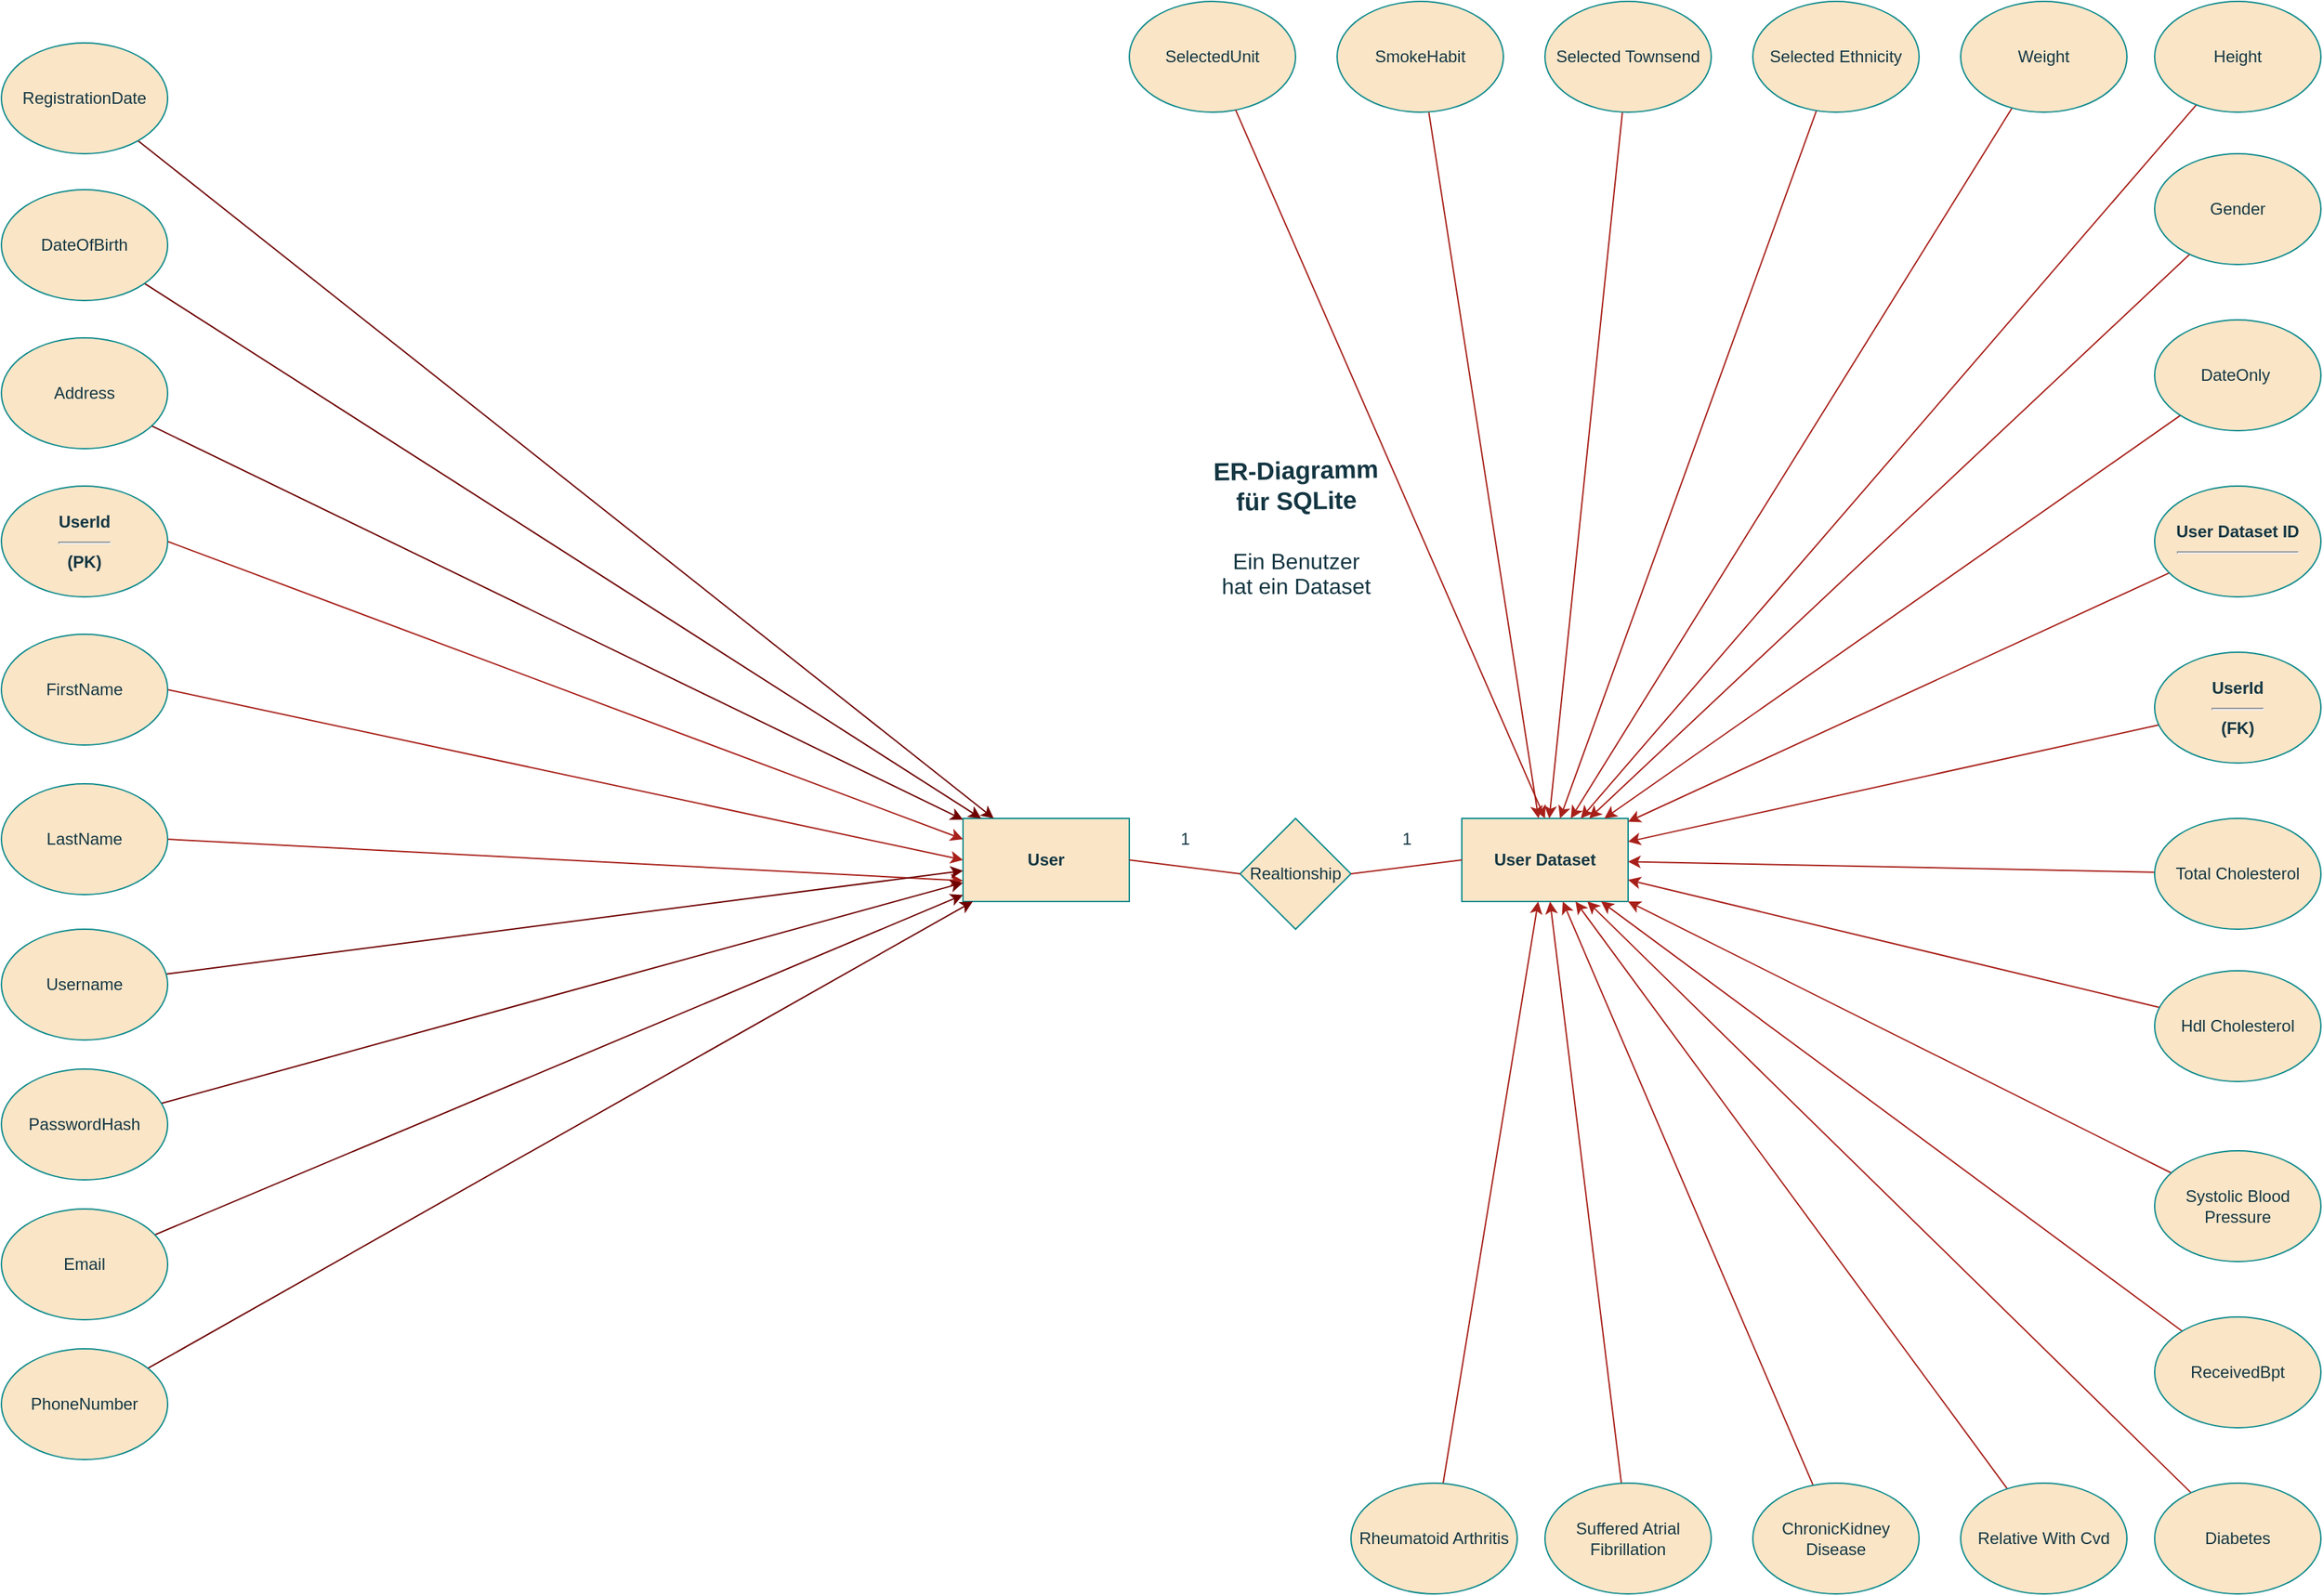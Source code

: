 <mxfile version="24.9.1">
  <diagram name="Seite-1" id="MP-LLtCLatFORLgfSGGj">
    <mxGraphModel dx="3023" dy="1666" grid="0" gridSize="10" guides="1" tooltips="1" connect="1" arrows="1" fold="1" page="0" pageScale="1" pageWidth="827" pageHeight="1169" math="0" shadow="0">
      <root>
        <mxCell id="0" />
        <mxCell id="1" parent="0" />
        <mxCell id="mO9bzSYjmiyLwqUYZwDD-32" value="&lt;b&gt;User&lt;/b&gt;" style="rounded=0;whiteSpace=wrap;html=1;labelBackgroundColor=none;fillColor=#FAE5C7;strokeColor=#0F8B8D;fontColor=#143642;" parent="1" vertex="1">
          <mxGeometry x="200" y="400" width="120" height="60" as="geometry" />
        </mxCell>
        <mxCell id="mO9bzSYjmiyLwqUYZwDD-33" style="rounded=0;orthogonalLoop=1;jettySize=auto;html=1;exitX=1;exitY=0.5;exitDx=0;exitDy=0;entryX=0;entryY=0.5;entryDx=0;entryDy=0;labelBackgroundColor=none;strokeColor=#A8201A;fontColor=default;" parent="1" source="mO9bzSYjmiyLwqUYZwDD-34" target="mO9bzSYjmiyLwqUYZwDD-32" edge="1">
          <mxGeometry relative="1" as="geometry" />
        </mxCell>
        <mxCell id="mO9bzSYjmiyLwqUYZwDD-34" value="FirstName" style="ellipse;whiteSpace=wrap;html=1;labelBackgroundColor=none;fillColor=#FAE5C7;strokeColor=#0F8B8D;fontColor=#143642;" parent="1" vertex="1">
          <mxGeometry x="-494" y="267" width="120" height="80" as="geometry" />
        </mxCell>
        <mxCell id="mO9bzSYjmiyLwqUYZwDD-35" value="Realtionship" style="rhombus;whiteSpace=wrap;html=1;labelBackgroundColor=none;fillColor=#FAE5C7;strokeColor=#0F8B8D;fontColor=#143642;" parent="1" vertex="1">
          <mxGeometry x="400" y="400" width="80" height="80" as="geometry" />
        </mxCell>
        <mxCell id="mO9bzSYjmiyLwqUYZwDD-36" value="&lt;b&gt;User Dataset&lt;/b&gt;" style="rounded=0;whiteSpace=wrap;html=1;labelBackgroundColor=none;fillColor=#FAE5C7;strokeColor=#0F8B8D;fontColor=#143642;" parent="1" vertex="1">
          <mxGeometry x="560" y="400" width="120" height="60" as="geometry" />
        </mxCell>
        <mxCell id="mO9bzSYjmiyLwqUYZwDD-37" value="" style="endArrow=none;html=1;rounded=0;exitX=1;exitY=0.5;exitDx=0;exitDy=0;entryX=0;entryY=0.5;entryDx=0;entryDy=0;labelBackgroundColor=none;strokeColor=#A8201A;fontColor=default;" parent="1" source="mO9bzSYjmiyLwqUYZwDD-32" target="mO9bzSYjmiyLwqUYZwDD-35" edge="1">
          <mxGeometry width="50" height="50" relative="1" as="geometry">
            <mxPoint x="360" y="360" as="sourcePoint" />
            <mxPoint x="410" y="310" as="targetPoint" />
          </mxGeometry>
        </mxCell>
        <mxCell id="mO9bzSYjmiyLwqUYZwDD-38" value="" style="endArrow=none;html=1;rounded=0;exitX=1;exitY=0.5;exitDx=0;exitDy=0;entryX=0;entryY=0.5;entryDx=0;entryDy=0;labelBackgroundColor=none;strokeColor=#A8201A;fontColor=default;" parent="1" source="mO9bzSYjmiyLwqUYZwDD-35" target="mO9bzSYjmiyLwqUYZwDD-36" edge="1">
          <mxGeometry width="50" height="50" relative="1" as="geometry">
            <mxPoint x="520" y="390" as="sourcePoint" />
            <mxPoint x="570" y="340" as="targetPoint" />
          </mxGeometry>
        </mxCell>
        <mxCell id="mO9bzSYjmiyLwqUYZwDD-39" value="1" style="text;html=1;align=center;verticalAlign=middle;resizable=0;points=[];autosize=1;strokeColor=none;fillColor=none;labelBackgroundColor=none;fontColor=#143642;" parent="1" vertex="1">
          <mxGeometry x="345" y="400" width="30" height="30" as="geometry" />
        </mxCell>
        <mxCell id="mO9bzSYjmiyLwqUYZwDD-40" value="1" style="text;html=1;align=center;verticalAlign=middle;resizable=0;points=[];autosize=1;strokeColor=none;fillColor=none;labelBackgroundColor=none;fontColor=#143642;" parent="1" vertex="1">
          <mxGeometry x="505" y="400" width="30" height="30" as="geometry" />
        </mxCell>
        <mxCell id="mO9bzSYjmiyLwqUYZwDD-77" style="rounded=0;orthogonalLoop=1;jettySize=auto;html=1;strokeColor=#A8201A;fontColor=#143642;fillColor=#FAE5C7;" parent="1" source="mO9bzSYjmiyLwqUYZwDD-42" target="mO9bzSYjmiyLwqUYZwDD-36" edge="1">
          <mxGeometry relative="1" as="geometry" />
        </mxCell>
        <mxCell id="mO9bzSYjmiyLwqUYZwDD-42" value="&lt;b&gt;UserId&lt;/b&gt;&lt;div&gt;&lt;hr&gt;&lt;div&gt;&lt;b&gt;(FK)&lt;/b&gt;&lt;/div&gt;&lt;/div&gt;" style="ellipse;whiteSpace=wrap;html=1;labelBackgroundColor=none;fillColor=#FAE5C7;strokeColor=#0F8B8D;fontColor=#143642;" parent="1" vertex="1">
          <mxGeometry x="1060" y="280" width="120" height="80" as="geometry" />
        </mxCell>
        <mxCell id="mO9bzSYjmiyLwqUYZwDD-43" style="rounded=0;orthogonalLoop=1;jettySize=auto;html=1;exitX=1;exitY=0.5;exitDx=0;exitDy=0;entryX=0;entryY=0.75;entryDx=0;entryDy=0;labelBackgroundColor=none;strokeColor=#A8201A;fontColor=default;" parent="1" source="mO9bzSYjmiyLwqUYZwDD-44" target="mO9bzSYjmiyLwqUYZwDD-32" edge="1">
          <mxGeometry relative="1" as="geometry" />
        </mxCell>
        <mxCell id="mO9bzSYjmiyLwqUYZwDD-44" value="LastName " style="ellipse;whiteSpace=wrap;html=1;labelBackgroundColor=none;fillColor=#FAE5C7;strokeColor=#0F8B8D;fontColor=#143642;" parent="1" vertex="1">
          <mxGeometry x="-494" y="375" width="120" height="80" as="geometry" />
        </mxCell>
        <mxCell id="mO9bzSYjmiyLwqUYZwDD-45" style="rounded=0;orthogonalLoop=1;jettySize=auto;html=1;exitX=1;exitY=0.5;exitDx=0;exitDy=0;entryX=0;entryY=0.25;entryDx=0;entryDy=0;labelBackgroundColor=none;strokeColor=#A8201A;fontColor=default;" parent="1" source="mO9bzSYjmiyLwqUYZwDD-46" target="mO9bzSYjmiyLwqUYZwDD-32" edge="1">
          <mxGeometry relative="1" as="geometry" />
        </mxCell>
        <mxCell id="mO9bzSYjmiyLwqUYZwDD-46" value="&lt;b style=&quot;&quot;&gt;UserId&lt;/b&gt;&lt;div&gt;&lt;hr&gt;&lt;div&gt;&lt;span style=&quot;background-color: initial;&quot;&gt;&lt;b style=&quot;&quot;&gt;(PK)&lt;/b&gt;&lt;/span&gt;&lt;/div&gt;&lt;/div&gt;" style="ellipse;whiteSpace=wrap;html=1;labelBackgroundColor=none;fillColor=#FAE5C7;strokeColor=#0F8B8D;fontColor=#143642;" parent="1" vertex="1">
          <mxGeometry x="-494" y="160" width="120" height="80" as="geometry" />
        </mxCell>
        <mxCell id="mO9bzSYjmiyLwqUYZwDD-91" style="rounded=0;orthogonalLoop=1;jettySize=auto;html=1;strokeColor=#A8201A;fontColor=#143642;fillColor=#FAE5C7;" parent="1" source="mO9bzSYjmiyLwqUYZwDD-48" target="mO9bzSYjmiyLwqUYZwDD-36" edge="1">
          <mxGeometry relative="1" as="geometry" />
        </mxCell>
        <mxCell id="mO9bzSYjmiyLwqUYZwDD-48" value="&lt;span data-teams=&quot;true&quot;&gt;Relative With Cvd&lt;/span&gt;" style="ellipse;whiteSpace=wrap;html=1;labelBackgroundColor=none;fillColor=#FAE5C7;strokeColor=#0F8B8D;fontColor=#143642;" parent="1" vertex="1">
          <mxGeometry x="920" y="880" width="120" height="80" as="geometry" />
        </mxCell>
        <mxCell id="mO9bzSYjmiyLwqUYZwDD-79" style="rounded=0;orthogonalLoop=1;jettySize=auto;html=1;strokeColor=#A8201A;fontColor=#143642;fillColor=#FAE5C7;" parent="1" source="mO9bzSYjmiyLwqUYZwDD-52" target="mO9bzSYjmiyLwqUYZwDD-36" edge="1">
          <mxGeometry relative="1" as="geometry" />
        </mxCell>
        <mxCell id="mO9bzSYjmiyLwqUYZwDD-52" value="&lt;span data-teams=&quot;true&quot;&gt;DateOnly&amp;nbsp;&lt;/span&gt;" style="ellipse;whiteSpace=wrap;html=1;labelBackgroundColor=none;fillColor=#FAE5C7;strokeColor=#0F8B8D;fontColor=#143642;" parent="1" vertex="1">
          <mxGeometry x="1060" y="40" width="120" height="80" as="geometry" />
        </mxCell>
        <mxCell id="mO9bzSYjmiyLwqUYZwDD-94" style="rounded=0;orthogonalLoop=1;jettySize=auto;html=1;strokeColor=#A8201A;fontColor=#143642;fillColor=#FAE5C7;" parent="1" source="mO9bzSYjmiyLwqUYZwDD-54" target="mO9bzSYjmiyLwqUYZwDD-36" edge="1">
          <mxGeometry relative="1" as="geometry" />
        </mxCell>
        <mxCell id="mO9bzSYjmiyLwqUYZwDD-54" value="&lt;span data-teams=&quot;true&quot;&gt;Rheumatoid Arthritis&lt;/span&gt;" style="ellipse;whiteSpace=wrap;html=1;labelBackgroundColor=none;fillColor=#FAE5C7;strokeColor=#0F8B8D;fontColor=#143642;" parent="1" vertex="1">
          <mxGeometry x="480" y="880" width="120" height="80" as="geometry" />
        </mxCell>
        <mxCell id="mO9bzSYjmiyLwqUYZwDD-93" style="rounded=0;orthogonalLoop=1;jettySize=auto;html=1;strokeColor=#A8201A;fontColor=#143642;fillColor=#FAE5C7;" parent="1" source="mO9bzSYjmiyLwqUYZwDD-56" target="mO9bzSYjmiyLwqUYZwDD-36" edge="1">
          <mxGeometry relative="1" as="geometry" />
        </mxCell>
        <mxCell id="mO9bzSYjmiyLwqUYZwDD-56" value="&lt;span data-teams=&quot;true&quot;&gt;Suffered Atrial Fibrillation&lt;/span&gt;" style="ellipse;whiteSpace=wrap;html=1;labelBackgroundColor=none;fillColor=#FAE5C7;strokeColor=#0F8B8D;fontColor=#143642;" parent="1" vertex="1">
          <mxGeometry x="620" y="880" width="120" height="80" as="geometry" />
        </mxCell>
        <mxCell id="mO9bzSYjmiyLwqUYZwDD-78" style="rounded=0;orthogonalLoop=1;jettySize=auto;html=1;strokeColor=#A8201A;fontColor=#143642;fillColor=#FAE5C7;" parent="1" source="mO9bzSYjmiyLwqUYZwDD-58" target="mO9bzSYjmiyLwqUYZwDD-36" edge="1">
          <mxGeometry relative="1" as="geometry" />
        </mxCell>
        <mxCell id="mO9bzSYjmiyLwqUYZwDD-58" value="&lt;span data-teams=&quot;true&quot;&gt;&lt;b&gt;User Dataset ID&lt;/b&gt;&lt;/span&gt;&lt;div&gt;&lt;span data-teams=&quot;true&quot;&gt;&lt;b&gt;&lt;hr&gt;&lt;/b&gt;&lt;/span&gt;&lt;/div&gt;" style="ellipse;whiteSpace=wrap;html=1;labelBackgroundColor=none;fillColor=#FAE5C7;strokeColor=#0F8B8D;fontColor=#143642;" parent="1" vertex="1">
          <mxGeometry x="1060" y="160" width="120" height="80" as="geometry" />
        </mxCell>
        <mxCell id="mO9bzSYjmiyLwqUYZwDD-59" value="&lt;p style=&quot;mso-margin-top-alt:auto;mso-margin-bottom-alt:auto;&lt;br/&gt;line-height:normal;mso-outline-level:3&quot; class=&quot;MsoNormal&quot;&gt;&lt;b&gt;&lt;span style=&quot;font-size:13.5pt;&lt;br/&gt;font-family:&amp;quot;Times New Roman&amp;quot;,serif;mso-fareast-font-family:&amp;quot;Times New Roman&amp;quot;;&lt;br/&gt;mso-font-kerning:0pt;mso-ligatures:none;mso-fareast-language:DE&quot;&gt;ER-Diagramm&lt;br/&gt;für SQLite&lt;/span&gt;&lt;/b&gt;&lt;/p&gt;" style="text;html=1;align=center;verticalAlign=middle;resizable=0;points=[];autosize=1;strokeColor=none;fillColor=none;rotation=-1;labelBackgroundColor=none;fontColor=#143642;" parent="1" vertex="1">
          <mxGeometry x="370" y="120" width="140" height="80" as="geometry" />
        </mxCell>
        <mxCell id="mO9bzSYjmiyLwqUYZwDD-60" value="&lt;p style=&quot;mso-margin-top-alt:auto;mso-margin-bottom-alt:auto;&lt;br/&gt;margin-left:36.0pt;line-height:normal&quot; class=&quot;MsoNormal&quot;&gt;&lt;span style=&quot;font-size:12.0pt;&lt;br/&gt;font-family:&amp;quot;Times New Roman&amp;quot;,serif;mso-fareast-font-family:&amp;quot;Times New Roman&amp;quot;;&lt;br/&gt;mso-font-kerning:0pt;mso-ligatures:none;mso-fareast-language:DE&quot;&gt;Ein Benutzer&lt;br&gt;hat ein Dataset&lt;b&gt;&lt;/b&gt;&lt;/span&gt;&lt;/p&gt;" style="text;html=1;align=center;verticalAlign=middle;resizable=0;points=[];autosize=1;strokeColor=none;fillColor=none;labelBackgroundColor=none;fontColor=#143642;" parent="1" vertex="1">
          <mxGeometry x="375" y="188" width="130" height="70" as="geometry" />
        </mxCell>
        <mxCell id="mO9bzSYjmiyLwqUYZwDD-63" value="&lt;span data-teams=&quot;true&quot;&gt;SelectedUnit&lt;/span&gt;" style="ellipse;whiteSpace=wrap;html=1;labelBackgroundColor=none;fillColor=#FAE5C7;strokeColor=#0F8B8D;fontColor=#143642;" parent="1" vertex="1">
          <mxGeometry x="320" y="-190" width="120" height="80" as="geometry" />
        </mxCell>
        <mxCell id="mO9bzSYjmiyLwqUYZwDD-85" style="rounded=0;orthogonalLoop=1;jettySize=auto;html=1;strokeColor=#A8201A;fontColor=#143642;fillColor=#FAE5C7;" parent="1" source="mO9bzSYjmiyLwqUYZwDD-64" target="mO9bzSYjmiyLwqUYZwDD-36" edge="1">
          <mxGeometry relative="1" as="geometry" />
        </mxCell>
        <mxCell id="mO9bzSYjmiyLwqUYZwDD-64" value="&lt;span data-teams=&quot;true&quot;&gt;SmokeHabit&lt;/span&gt;" style="ellipse;whiteSpace=wrap;html=1;labelBackgroundColor=none;fillColor=#FAE5C7;strokeColor=#0F8B8D;fontColor=#143642;" parent="1" vertex="1">
          <mxGeometry x="470" y="-190" width="120" height="80" as="geometry" />
        </mxCell>
        <mxCell id="mO9bzSYjmiyLwqUYZwDD-84" style="rounded=0;orthogonalLoop=1;jettySize=auto;html=1;strokeColor=#A8201A;fontColor=#143642;fillColor=#FAE5C7;" parent="1" source="mO9bzSYjmiyLwqUYZwDD-65" target="mO9bzSYjmiyLwqUYZwDD-36" edge="1">
          <mxGeometry relative="1" as="geometry" />
        </mxCell>
        <mxCell id="mO9bzSYjmiyLwqUYZwDD-65" value="&lt;span data-teams=&quot;true&quot;&gt;Selected Townsend&lt;/span&gt;" style="ellipse;whiteSpace=wrap;html=1;labelBackgroundColor=none;fillColor=#FAE5C7;strokeColor=#0F8B8D;fontColor=#143642;" parent="1" vertex="1">
          <mxGeometry x="620" y="-190" width="120" height="80" as="geometry" />
        </mxCell>
        <mxCell id="mO9bzSYjmiyLwqUYZwDD-83" style="rounded=0;orthogonalLoop=1;jettySize=auto;html=1;strokeColor=#A8201A;fontColor=#143642;fillColor=#FAE5C7;" parent="1" source="mO9bzSYjmiyLwqUYZwDD-66" target="mO9bzSYjmiyLwqUYZwDD-36" edge="1">
          <mxGeometry relative="1" as="geometry" />
        </mxCell>
        <mxCell id="mO9bzSYjmiyLwqUYZwDD-66" value="&lt;span data-teams=&quot;true&quot;&gt;Selected Ethnicity&lt;/span&gt;" style="ellipse;whiteSpace=wrap;html=1;labelBackgroundColor=none;fillColor=#FAE5C7;strokeColor=#0F8B8D;fontColor=#143642;" parent="1" vertex="1">
          <mxGeometry x="770" y="-190" width="120" height="80" as="geometry" />
        </mxCell>
        <mxCell id="mO9bzSYjmiyLwqUYZwDD-82" style="rounded=0;orthogonalLoop=1;jettySize=auto;html=1;strokeColor=#A8201A;fontColor=#143642;fillColor=#FAE5C7;" parent="1" source="mO9bzSYjmiyLwqUYZwDD-67" target="mO9bzSYjmiyLwqUYZwDD-36" edge="1">
          <mxGeometry relative="1" as="geometry" />
        </mxCell>
        <mxCell id="mO9bzSYjmiyLwqUYZwDD-67" value="&lt;span data-teams=&quot;true&quot;&gt;Weight&lt;/span&gt;" style="ellipse;whiteSpace=wrap;html=1;labelBackgroundColor=none;fillColor=#FAE5C7;strokeColor=#0F8B8D;fontColor=#143642;" parent="1" vertex="1">
          <mxGeometry x="920" y="-190" width="120" height="80" as="geometry" />
        </mxCell>
        <mxCell id="mO9bzSYjmiyLwqUYZwDD-81" style="rounded=0;orthogonalLoop=1;jettySize=auto;html=1;strokeColor=#A8201A;fontColor=#143642;fillColor=#FAE5C7;" parent="1" source="mO9bzSYjmiyLwqUYZwDD-68" target="mO9bzSYjmiyLwqUYZwDD-36" edge="1">
          <mxGeometry relative="1" as="geometry" />
        </mxCell>
        <mxCell id="mO9bzSYjmiyLwqUYZwDD-68" value="&lt;span data-teams=&quot;true&quot;&gt;Height&lt;/span&gt;" style="ellipse;whiteSpace=wrap;html=1;labelBackgroundColor=none;fillColor=#FAE5C7;strokeColor=#0F8B8D;fontColor=#143642;" parent="1" vertex="1">
          <mxGeometry x="1060" y="-190" width="120" height="80" as="geometry" />
        </mxCell>
        <mxCell id="mO9bzSYjmiyLwqUYZwDD-80" style="rounded=0;orthogonalLoop=1;jettySize=auto;html=1;strokeColor=#A8201A;fontColor=#143642;fillColor=#FAE5C7;" parent="1" source="mO9bzSYjmiyLwqUYZwDD-69" target="mO9bzSYjmiyLwqUYZwDD-36" edge="1">
          <mxGeometry relative="1" as="geometry" />
        </mxCell>
        <mxCell id="mO9bzSYjmiyLwqUYZwDD-69" value="&lt;span data-teams=&quot;true&quot;&gt;Gender&lt;/span&gt;" style="ellipse;whiteSpace=wrap;html=1;labelBackgroundColor=none;fillColor=#FAE5C7;strokeColor=#0F8B8D;fontColor=#143642;" parent="1" vertex="1">
          <mxGeometry x="1060" y="-80" width="120" height="80" as="geometry" />
        </mxCell>
        <mxCell id="mO9bzSYjmiyLwqUYZwDD-90" style="rounded=0;orthogonalLoop=1;jettySize=auto;html=1;strokeColor=#A8201A;fontColor=#143642;fillColor=#FAE5C7;" parent="1" source="mO9bzSYjmiyLwqUYZwDD-70" target="mO9bzSYjmiyLwqUYZwDD-36" edge="1">
          <mxGeometry relative="1" as="geometry" />
        </mxCell>
        <mxCell id="mO9bzSYjmiyLwqUYZwDD-70" value="&lt;span data-teams=&quot;true&quot;&gt;Diabetes&lt;/span&gt;" style="ellipse;whiteSpace=wrap;html=1;labelBackgroundColor=none;fillColor=#FAE5C7;strokeColor=#0F8B8D;fontColor=#143642;" parent="1" vertex="1">
          <mxGeometry x="1060" y="880" width="120" height="80" as="geometry" />
        </mxCell>
        <mxCell id="mO9bzSYjmiyLwqUYZwDD-89" style="rounded=0;orthogonalLoop=1;jettySize=auto;html=1;strokeColor=#A8201A;fontColor=#143642;fillColor=#FAE5C7;" parent="1" source="mO9bzSYjmiyLwqUYZwDD-71" target="mO9bzSYjmiyLwqUYZwDD-36" edge="1">
          <mxGeometry relative="1" as="geometry" />
        </mxCell>
        <mxCell id="mO9bzSYjmiyLwqUYZwDD-71" value="&lt;span data-teams=&quot;true&quot;&gt;ReceivedBpt&lt;/span&gt;" style="ellipse;whiteSpace=wrap;html=1;labelBackgroundColor=none;fillColor=#FAE5C7;strokeColor=#0F8B8D;fontColor=#143642;" parent="1" vertex="1">
          <mxGeometry x="1060" y="760" width="120" height="80" as="geometry" />
        </mxCell>
        <mxCell id="mO9bzSYjmiyLwqUYZwDD-88" style="rounded=0;orthogonalLoop=1;jettySize=auto;html=1;strokeColor=#A8201A;fontColor=#143642;fillColor=#FAE5C7;" parent="1" source="mO9bzSYjmiyLwqUYZwDD-72" target="mO9bzSYjmiyLwqUYZwDD-36" edge="1">
          <mxGeometry relative="1" as="geometry" />
        </mxCell>
        <mxCell id="mO9bzSYjmiyLwqUYZwDD-72" value="&lt;span data-teams=&quot;true&quot;&gt;Systolic Blood Pressure&lt;/span&gt;" style="ellipse;whiteSpace=wrap;html=1;labelBackgroundColor=none;fillColor=#FAE5C7;strokeColor=#0F8B8D;fontColor=#143642;" parent="1" vertex="1">
          <mxGeometry x="1060" y="640" width="120" height="80" as="geometry" />
        </mxCell>
        <mxCell id="mO9bzSYjmiyLwqUYZwDD-87" style="rounded=0;orthogonalLoop=1;jettySize=auto;html=1;strokeColor=#A8201A;fontColor=#143642;fillColor=#FAE5C7;" parent="1" source="mO9bzSYjmiyLwqUYZwDD-73" target="mO9bzSYjmiyLwqUYZwDD-36" edge="1">
          <mxGeometry relative="1" as="geometry" />
        </mxCell>
        <mxCell id="mO9bzSYjmiyLwqUYZwDD-73" value="&lt;span data-teams=&quot;true&quot;&gt;Hdl Cholesterol&lt;/span&gt;" style="ellipse;whiteSpace=wrap;html=1;labelBackgroundColor=none;fillColor=#FAE5C7;strokeColor=#0F8B8D;fontColor=#143642;" parent="1" vertex="1">
          <mxGeometry x="1060" y="510" width="120" height="80" as="geometry" />
        </mxCell>
        <mxCell id="mO9bzSYjmiyLwqUYZwDD-76" style="rounded=0;orthogonalLoop=1;jettySize=auto;html=1;strokeColor=#A8201A;fontColor=#143642;fillColor=#FAE5C7;" parent="1" source="mO9bzSYjmiyLwqUYZwDD-74" target="mO9bzSYjmiyLwqUYZwDD-36" edge="1">
          <mxGeometry relative="1" as="geometry" />
        </mxCell>
        <mxCell id="mO9bzSYjmiyLwqUYZwDD-74" value="&lt;span data-teams=&quot;true&quot;&gt;Total Cholesterol&lt;/span&gt;" style="ellipse;whiteSpace=wrap;html=1;labelBackgroundColor=none;fillColor=#FAE5C7;strokeColor=#0F8B8D;fontColor=#143642;" parent="1" vertex="1">
          <mxGeometry x="1060" y="400" width="120" height="80" as="geometry" />
        </mxCell>
        <mxCell id="mO9bzSYjmiyLwqUYZwDD-92" style="rounded=0;orthogonalLoop=1;jettySize=auto;html=1;strokeColor=#A8201A;fontColor=#143642;fillColor=#FAE5C7;" parent="1" source="mO9bzSYjmiyLwqUYZwDD-50" target="mO9bzSYjmiyLwqUYZwDD-36" edge="1">
          <mxGeometry relative="1" as="geometry" />
        </mxCell>
        <mxCell id="mO9bzSYjmiyLwqUYZwDD-50" value="&lt;span data-teams=&quot;true&quot;&gt;ChronicKidney Disease&lt;/span&gt;" style="ellipse;whiteSpace=wrap;html=1;labelBackgroundColor=none;fillColor=#FAE5C7;strokeColor=#0F8B8D;fontColor=#143642;" parent="1" vertex="1">
          <mxGeometry x="770" y="880" width="120" height="80" as="geometry" />
        </mxCell>
        <mxCell id="mO9bzSYjmiyLwqUYZwDD-86" style="rounded=0;orthogonalLoop=1;jettySize=auto;html=1;entryX=0.5;entryY=0;entryDx=0;entryDy=0;strokeColor=#A8201A;fontColor=#143642;fillColor=#FAE5C7;" parent="1" source="mO9bzSYjmiyLwqUYZwDD-63" target="mO9bzSYjmiyLwqUYZwDD-36" edge="1">
          <mxGeometry relative="1" as="geometry" />
        </mxCell>
        <mxCell id="8FbLxhaqSliRQatvU2Sp-14" style="rounded=0;orthogonalLoop=1;jettySize=auto;html=1;fillColor=#a20025;strokeColor=#6F0000;" edge="1" parent="1" source="8FbLxhaqSliRQatvU2Sp-5" target="mO9bzSYjmiyLwqUYZwDD-32">
          <mxGeometry relative="1" as="geometry" />
        </mxCell>
        <mxCell id="8FbLxhaqSliRQatvU2Sp-5" value="RegistrationDate " style="ellipse;whiteSpace=wrap;html=1;labelBackgroundColor=none;fillColor=#FAE5C7;strokeColor=#0F8B8D;fontColor=#143642;" vertex="1" parent="1">
          <mxGeometry x="-494" y="-160" width="120" height="80" as="geometry" />
        </mxCell>
        <mxCell id="8FbLxhaqSliRQatvU2Sp-13" style="rounded=0;orthogonalLoop=1;jettySize=auto;html=1;fillColor=#a20025;strokeColor=#6F0000;" edge="1" parent="1" source="8FbLxhaqSliRQatvU2Sp-6" target="mO9bzSYjmiyLwqUYZwDD-32">
          <mxGeometry relative="1" as="geometry" />
        </mxCell>
        <mxCell id="8FbLxhaqSliRQatvU2Sp-6" value="DateOfBirth " style="ellipse;whiteSpace=wrap;html=1;labelBackgroundColor=none;fillColor=#FAE5C7;strokeColor=#0F8B8D;fontColor=#143642;" vertex="1" parent="1">
          <mxGeometry x="-494" y="-54" width="120" height="80" as="geometry" />
        </mxCell>
        <mxCell id="8FbLxhaqSliRQatvU2Sp-12" style="rounded=0;orthogonalLoop=1;jettySize=auto;html=1;fillColor=#a20025;strokeColor=#6F0000;" edge="1" parent="1" source="8FbLxhaqSliRQatvU2Sp-7" target="mO9bzSYjmiyLwqUYZwDD-32">
          <mxGeometry relative="1" as="geometry" />
        </mxCell>
        <mxCell id="8FbLxhaqSliRQatvU2Sp-7" value="Address " style="ellipse;whiteSpace=wrap;html=1;labelBackgroundColor=none;fillColor=#FAE5C7;strokeColor=#0F8B8D;fontColor=#143642;" vertex="1" parent="1">
          <mxGeometry x="-494" y="53" width="120" height="80" as="geometry" />
        </mxCell>
        <mxCell id="8FbLxhaqSliRQatvU2Sp-18" style="rounded=0;orthogonalLoop=1;jettySize=auto;html=1;fillColor=#a20025;strokeColor=#6F0000;" edge="1" parent="1" source="8FbLxhaqSliRQatvU2Sp-8" target="mO9bzSYjmiyLwqUYZwDD-32">
          <mxGeometry relative="1" as="geometry" />
        </mxCell>
        <mxCell id="8FbLxhaqSliRQatvU2Sp-8" value="PhoneNumber " style="ellipse;whiteSpace=wrap;html=1;labelBackgroundColor=none;fillColor=#FAE5C7;strokeColor=#0F8B8D;fontColor=#143642;" vertex="1" parent="1">
          <mxGeometry x="-494" y="783" width="120" height="80" as="geometry" />
        </mxCell>
        <mxCell id="8FbLxhaqSliRQatvU2Sp-17" style="rounded=0;orthogonalLoop=1;jettySize=auto;html=1;fillColor=#a20025;strokeColor=#6F0000;" edge="1" parent="1" source="8FbLxhaqSliRQatvU2Sp-9" target="mO9bzSYjmiyLwqUYZwDD-32">
          <mxGeometry relative="1" as="geometry" />
        </mxCell>
        <mxCell id="8FbLxhaqSliRQatvU2Sp-9" value="Email " style="ellipse;whiteSpace=wrap;html=1;labelBackgroundColor=none;fillColor=#FAE5C7;strokeColor=#0F8B8D;fontColor=#143642;" vertex="1" parent="1">
          <mxGeometry x="-494" y="682" width="120" height="80" as="geometry" />
        </mxCell>
        <mxCell id="8FbLxhaqSliRQatvU2Sp-16" style="rounded=0;orthogonalLoop=1;jettySize=auto;html=1;fillColor=#a20025;strokeColor=#6F0000;" edge="1" parent="1" source="8FbLxhaqSliRQatvU2Sp-10" target="mO9bzSYjmiyLwqUYZwDD-32">
          <mxGeometry relative="1" as="geometry" />
        </mxCell>
        <mxCell id="8FbLxhaqSliRQatvU2Sp-10" value="PasswordHash " style="ellipse;whiteSpace=wrap;html=1;labelBackgroundColor=none;fillColor=#FAE5C7;strokeColor=#0F8B8D;fontColor=#143642;" vertex="1" parent="1">
          <mxGeometry x="-494" y="581" width="120" height="80" as="geometry" />
        </mxCell>
        <mxCell id="8FbLxhaqSliRQatvU2Sp-15" style="rounded=0;orthogonalLoop=1;jettySize=auto;html=1;fillColor=#a20025;strokeColor=#6F0000;" edge="1" parent="1" source="8FbLxhaqSliRQatvU2Sp-11" target="mO9bzSYjmiyLwqUYZwDD-32">
          <mxGeometry relative="1" as="geometry" />
        </mxCell>
        <mxCell id="8FbLxhaqSliRQatvU2Sp-11" value="Username " style="ellipse;whiteSpace=wrap;html=1;labelBackgroundColor=none;fillColor=#FAE5C7;strokeColor=#0F8B8D;fontColor=#143642;" vertex="1" parent="1">
          <mxGeometry x="-494" y="480" width="120" height="80" as="geometry" />
        </mxCell>
      </root>
    </mxGraphModel>
  </diagram>
</mxfile>
